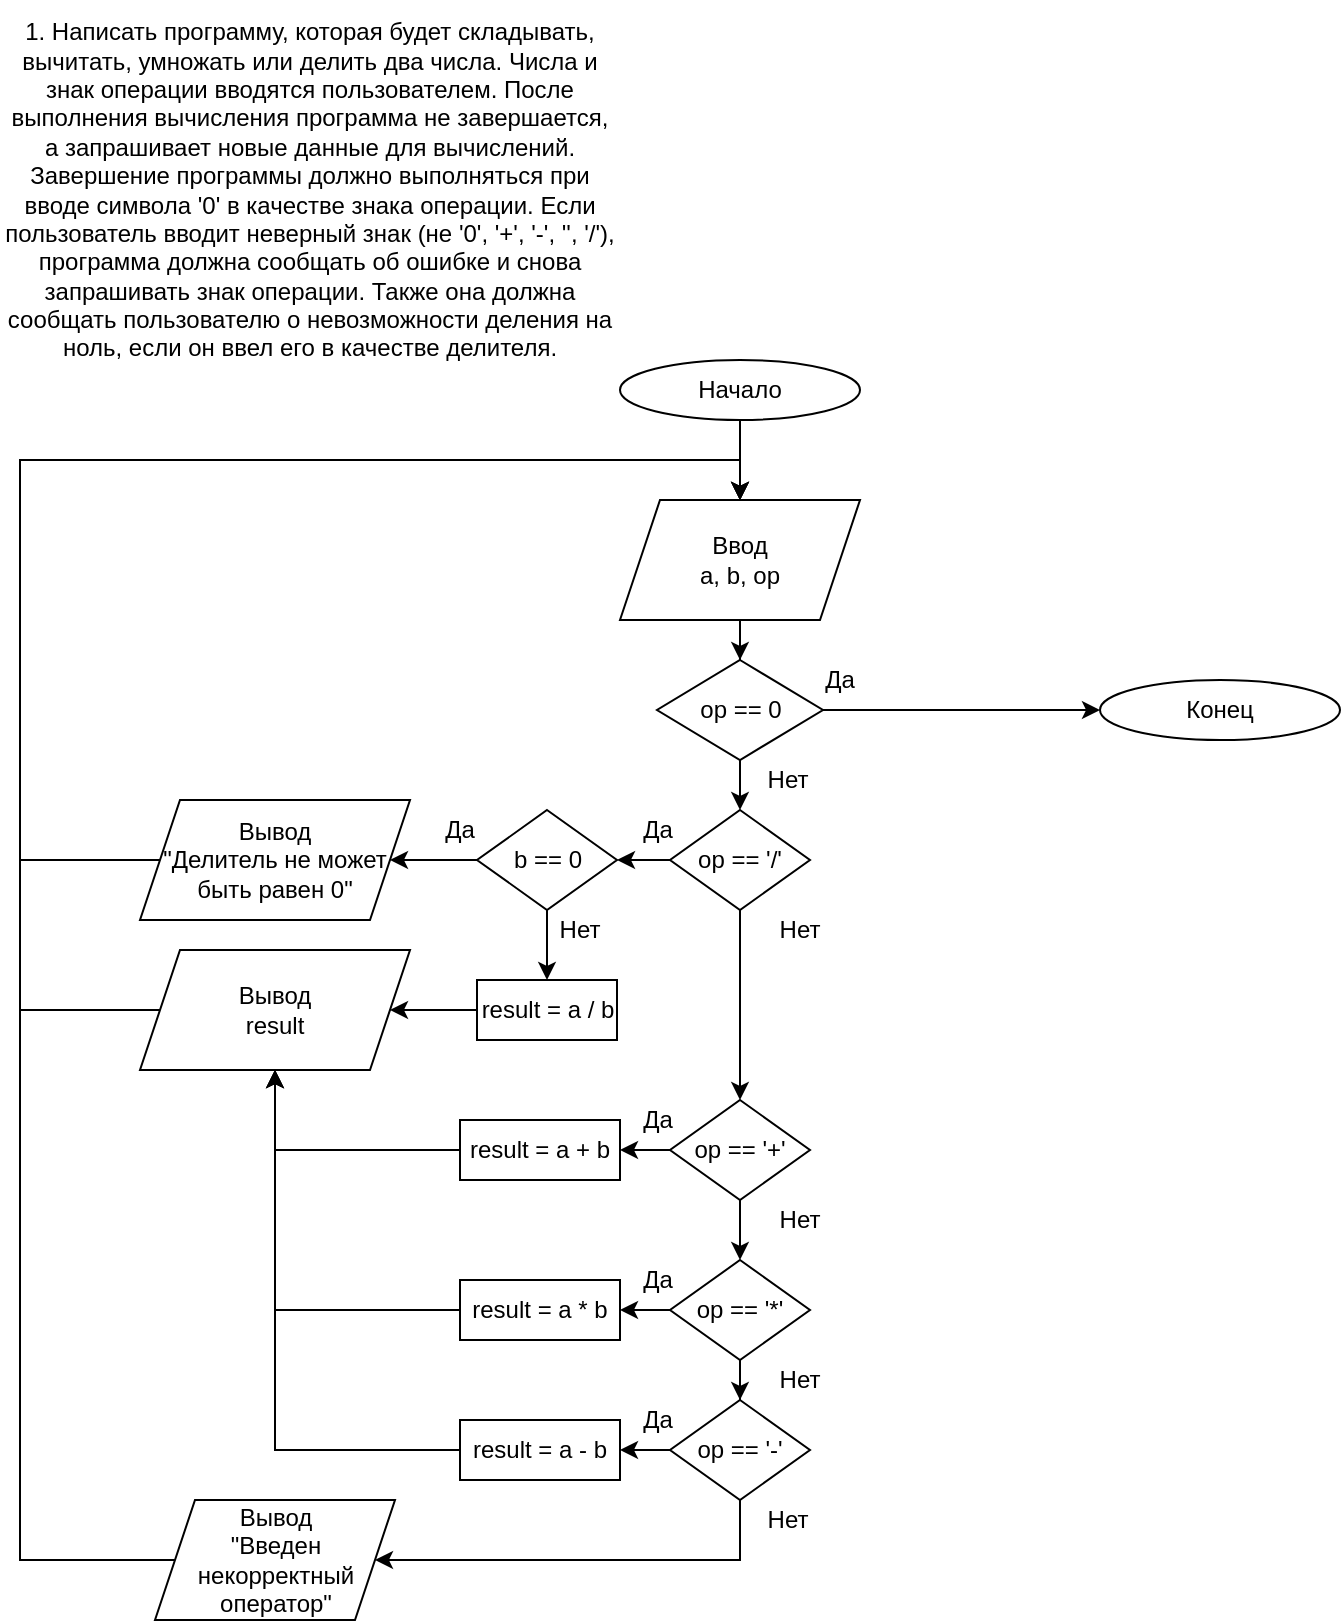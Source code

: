 <mxfile version="13.6.1" type="github">
  <diagram id="smsDoppsHjjnGYCxE9b8" name="Page-1">
    <mxGraphModel dx="1185" dy="667" grid="1" gridSize="10" guides="1" tooltips="1" connect="1" arrows="1" fold="1" page="1" pageScale="1" pageWidth="827" pageHeight="1169" math="0" shadow="0">
      <root>
        <mxCell id="0" />
        <mxCell id="1" parent="0" />
        <mxCell id="JoNnl95mUe2pMDBPttBC-1" value="1. Написать программу, которая будет складывать, вычитать, умножать или делить два числа. Числа и знак операции вводятся пользователем. После выполнения вычисления программа не завершается, а запрашивает новые данные для вычислений. Завершение программы должно выполняться при вводе символа &#39;0&#39; в качестве знака операции. Если пользователь вводит неверный знак (не &#39;0&#39;, &#39;+&#39;, &#39;-&#39;, &#39;&#39;, &#39;/&#39;), программа должна сообщать об ошибке и снова запрашивать знак операции. Также она должна сообщать пользователю о невозможности деления на ноль, если он ввел его в качестве делителя." style="text;strokeColor=none;fillColor=none;align=center;verticalAlign=middle;whiteSpace=wrap;rounded=0;" vertex="1" parent="1">
          <mxGeometry width="310" height="190" as="geometry" />
        </mxCell>
        <mxCell id="JoNnl95mUe2pMDBPttBC-7" value="" style="edgeStyle=orthogonalEdgeStyle;rounded=0;orthogonalLoop=1;jettySize=auto;html=1;" edge="1" parent="1" source="JoNnl95mUe2pMDBPttBC-2" target="JoNnl95mUe2pMDBPttBC-6">
          <mxGeometry relative="1" as="geometry" />
        </mxCell>
        <mxCell id="JoNnl95mUe2pMDBPttBC-2" value="Начало" style="ellipse;whiteSpace=wrap;html=1;" vertex="1" parent="1">
          <mxGeometry x="310" y="180" width="120" height="30" as="geometry" />
        </mxCell>
        <mxCell id="JoNnl95mUe2pMDBPttBC-11" value="" style="edgeStyle=orthogonalEdgeStyle;rounded=0;orthogonalLoop=1;jettySize=auto;html=1;" edge="1" parent="1" source="JoNnl95mUe2pMDBPttBC-6" target="JoNnl95mUe2pMDBPttBC-8">
          <mxGeometry relative="1" as="geometry" />
        </mxCell>
        <mxCell id="JoNnl95mUe2pMDBPttBC-6" value="Ввод&lt;br&gt;a, b, op" style="shape=parallelogram;perimeter=parallelogramPerimeter;whiteSpace=wrap;html=1;fixedSize=1;" vertex="1" parent="1">
          <mxGeometry x="310" y="250" width="120" height="60" as="geometry" />
        </mxCell>
        <mxCell id="JoNnl95mUe2pMDBPttBC-13" style="edgeStyle=orthogonalEdgeStyle;rounded=0;orthogonalLoop=1;jettySize=auto;html=1;entryX=0;entryY=0.5;entryDx=0;entryDy=0;" edge="1" parent="1" source="JoNnl95mUe2pMDBPttBC-8" target="JoNnl95mUe2pMDBPttBC-12">
          <mxGeometry relative="1" as="geometry" />
        </mxCell>
        <mxCell id="JoNnl95mUe2pMDBPttBC-17" style="edgeStyle=orthogonalEdgeStyle;rounded=0;orthogonalLoop=1;jettySize=auto;html=1;entryX=0.5;entryY=0;entryDx=0;entryDy=0;" edge="1" parent="1" source="JoNnl95mUe2pMDBPttBC-8" target="JoNnl95mUe2pMDBPttBC-21">
          <mxGeometry relative="1" as="geometry">
            <mxPoint x="370" y="400" as="targetPoint" />
          </mxGeometry>
        </mxCell>
        <mxCell id="JoNnl95mUe2pMDBPttBC-8" value="op == 0" style="rhombus;whiteSpace=wrap;html=1;" vertex="1" parent="1">
          <mxGeometry x="328.5" y="330" width="83" height="50" as="geometry" />
        </mxCell>
        <mxCell id="JoNnl95mUe2pMDBPttBC-9" value="Да" style="text;html=1;strokeColor=none;fillColor=none;align=center;verticalAlign=middle;whiteSpace=wrap;rounded=0;" vertex="1" parent="1">
          <mxGeometry x="400" y="330" width="40" height="20" as="geometry" />
        </mxCell>
        <mxCell id="JoNnl95mUe2pMDBPttBC-10" value="Нет" style="text;html=1;strokeColor=none;fillColor=none;align=center;verticalAlign=middle;whiteSpace=wrap;rounded=0;" vertex="1" parent="1">
          <mxGeometry x="374" y="380" width="40" height="20" as="geometry" />
        </mxCell>
        <mxCell id="JoNnl95mUe2pMDBPttBC-12" value="Конец" style="ellipse;whiteSpace=wrap;html=1;" vertex="1" parent="1">
          <mxGeometry x="550" y="340" width="120" height="30" as="geometry" />
        </mxCell>
        <mxCell id="JoNnl95mUe2pMDBPttBC-31" value="" style="edgeStyle=orthogonalEdgeStyle;rounded=0;orthogonalLoop=1;jettySize=auto;html=1;" edge="1" parent="1" source="JoNnl95mUe2pMDBPttBC-21" target="JoNnl95mUe2pMDBPttBC-28">
          <mxGeometry relative="1" as="geometry" />
        </mxCell>
        <mxCell id="JoNnl95mUe2pMDBPttBC-44" style="edgeStyle=orthogonalEdgeStyle;rounded=0;orthogonalLoop=1;jettySize=auto;html=1;exitX=0.5;exitY=1;exitDx=0;exitDy=0;entryX=0.5;entryY=0;entryDx=0;entryDy=0;" edge="1" parent="1" source="JoNnl95mUe2pMDBPttBC-21" target="JoNnl95mUe2pMDBPttBC-41">
          <mxGeometry relative="1" as="geometry" />
        </mxCell>
        <mxCell id="JoNnl95mUe2pMDBPttBC-21" value="op == &#39;/&#39;" style="rhombus;whiteSpace=wrap;html=1;" vertex="1" parent="1">
          <mxGeometry x="335" y="405" width="70" height="50" as="geometry" />
        </mxCell>
        <mxCell id="JoNnl95mUe2pMDBPttBC-22" value="Да" style="text;html=1;strokeColor=none;fillColor=none;align=center;verticalAlign=middle;whiteSpace=wrap;rounded=0;" vertex="1" parent="1">
          <mxGeometry x="308.5" y="405" width="40" height="20" as="geometry" />
        </mxCell>
        <mxCell id="JoNnl95mUe2pMDBPttBC-23" value="Нет" style="text;html=1;strokeColor=none;fillColor=none;align=center;verticalAlign=middle;whiteSpace=wrap;rounded=0;" vertex="1" parent="1">
          <mxGeometry x="380" y="455" width="40" height="20" as="geometry" />
        </mxCell>
        <mxCell id="JoNnl95mUe2pMDBPttBC-33" value="" style="edgeStyle=orthogonalEdgeStyle;rounded=0;orthogonalLoop=1;jettySize=auto;html=1;" edge="1" parent="1" source="JoNnl95mUe2pMDBPttBC-28" target="JoNnl95mUe2pMDBPttBC-32">
          <mxGeometry relative="1" as="geometry" />
        </mxCell>
        <mxCell id="JoNnl95mUe2pMDBPttBC-37" style="edgeStyle=orthogonalEdgeStyle;rounded=0;orthogonalLoop=1;jettySize=auto;html=1;entryX=0.5;entryY=0;entryDx=0;entryDy=0;" edge="1" parent="1" source="JoNnl95mUe2pMDBPttBC-28" target="JoNnl95mUe2pMDBPttBC-36">
          <mxGeometry relative="1" as="geometry" />
        </mxCell>
        <mxCell id="JoNnl95mUe2pMDBPttBC-28" value="b == 0" style="rhombus;whiteSpace=wrap;html=1;" vertex="1" parent="1">
          <mxGeometry x="238.5" y="405" width="70" height="50" as="geometry" />
        </mxCell>
        <mxCell id="JoNnl95mUe2pMDBPttBC-29" value="Да" style="text;html=1;strokeColor=none;fillColor=none;align=center;verticalAlign=middle;whiteSpace=wrap;rounded=0;" vertex="1" parent="1">
          <mxGeometry x="210" y="405" width="40" height="20" as="geometry" />
        </mxCell>
        <mxCell id="JoNnl95mUe2pMDBPttBC-30" value="Нет" style="text;html=1;strokeColor=none;fillColor=none;align=center;verticalAlign=middle;whiteSpace=wrap;rounded=0;" vertex="1" parent="1">
          <mxGeometry x="270" y="455" width="40" height="20" as="geometry" />
        </mxCell>
        <mxCell id="JoNnl95mUe2pMDBPttBC-34" style="edgeStyle=orthogonalEdgeStyle;rounded=0;orthogonalLoop=1;jettySize=auto;html=1;exitX=0;exitY=0.5;exitDx=0;exitDy=0;entryX=0.5;entryY=0;entryDx=0;entryDy=0;" edge="1" parent="1" source="JoNnl95mUe2pMDBPttBC-32" target="JoNnl95mUe2pMDBPttBC-6">
          <mxGeometry relative="1" as="geometry">
            <Array as="points">
              <mxPoint x="10" y="430" />
              <mxPoint x="10" y="230" />
              <mxPoint x="370" y="230" />
            </Array>
          </mxGeometry>
        </mxCell>
        <mxCell id="JoNnl95mUe2pMDBPttBC-32" value="Вывод&lt;br&gt;&quot;Делитель не может быть равен 0&quot;" style="shape=parallelogram;perimeter=parallelogramPerimeter;whiteSpace=wrap;html=1;fixedSize=1;" vertex="1" parent="1">
          <mxGeometry x="70" y="400" width="135" height="60" as="geometry" />
        </mxCell>
        <mxCell id="JoNnl95mUe2pMDBPttBC-39" value="" style="edgeStyle=orthogonalEdgeStyle;rounded=0;orthogonalLoop=1;jettySize=auto;html=1;" edge="1" parent="1" source="JoNnl95mUe2pMDBPttBC-36" target="JoNnl95mUe2pMDBPttBC-38">
          <mxGeometry relative="1" as="geometry" />
        </mxCell>
        <mxCell id="JoNnl95mUe2pMDBPttBC-36" value="result = a / b" style="rounded=0;whiteSpace=wrap;html=1;" vertex="1" parent="1">
          <mxGeometry x="238.5" y="490" width="70" height="30" as="geometry" />
        </mxCell>
        <mxCell id="JoNnl95mUe2pMDBPttBC-40" style="edgeStyle=orthogonalEdgeStyle;rounded=0;orthogonalLoop=1;jettySize=auto;html=1;exitX=0;exitY=0.5;exitDx=0;exitDy=0;entryX=0.5;entryY=0;entryDx=0;entryDy=0;" edge="1" parent="1" source="JoNnl95mUe2pMDBPttBC-38" target="JoNnl95mUe2pMDBPttBC-6">
          <mxGeometry relative="1" as="geometry">
            <Array as="points">
              <mxPoint x="10" y="505" />
              <mxPoint x="10" y="230" />
              <mxPoint x="370" y="230" />
            </Array>
          </mxGeometry>
        </mxCell>
        <mxCell id="JoNnl95mUe2pMDBPttBC-38" value="Вывод&lt;br&gt;result" style="shape=parallelogram;perimeter=parallelogramPerimeter;whiteSpace=wrap;html=1;fixedSize=1;" vertex="1" parent="1">
          <mxGeometry x="70" y="475" width="135" height="60" as="geometry" />
        </mxCell>
        <mxCell id="JoNnl95mUe2pMDBPttBC-46" value="" style="edgeStyle=orthogonalEdgeStyle;rounded=0;orthogonalLoop=1;jettySize=auto;html=1;" edge="1" parent="1" source="JoNnl95mUe2pMDBPttBC-41" target="JoNnl95mUe2pMDBPttBC-45">
          <mxGeometry relative="1" as="geometry" />
        </mxCell>
        <mxCell id="JoNnl95mUe2pMDBPttBC-54" style="edgeStyle=orthogonalEdgeStyle;rounded=0;orthogonalLoop=1;jettySize=auto;html=1;entryX=0.5;entryY=0;entryDx=0;entryDy=0;" edge="1" parent="1" source="JoNnl95mUe2pMDBPttBC-41" target="JoNnl95mUe2pMDBPttBC-48">
          <mxGeometry relative="1" as="geometry" />
        </mxCell>
        <mxCell id="JoNnl95mUe2pMDBPttBC-41" value="op == &#39;+&#39;" style="rhombus;whiteSpace=wrap;html=1;" vertex="1" parent="1">
          <mxGeometry x="335" y="550" width="70" height="50" as="geometry" />
        </mxCell>
        <mxCell id="JoNnl95mUe2pMDBPttBC-42" value="Да" style="text;html=1;strokeColor=none;fillColor=none;align=center;verticalAlign=middle;whiteSpace=wrap;rounded=0;" vertex="1" parent="1">
          <mxGeometry x="308.5" y="550" width="40" height="20" as="geometry" />
        </mxCell>
        <mxCell id="JoNnl95mUe2pMDBPttBC-43" value="Нет" style="text;html=1;strokeColor=none;fillColor=none;align=center;verticalAlign=middle;whiteSpace=wrap;rounded=0;" vertex="1" parent="1">
          <mxGeometry x="380" y="600" width="40" height="20" as="geometry" />
        </mxCell>
        <mxCell id="JoNnl95mUe2pMDBPttBC-56" style="edgeStyle=orthogonalEdgeStyle;rounded=0;orthogonalLoop=1;jettySize=auto;html=1;entryX=0.5;entryY=1;entryDx=0;entryDy=0;" edge="1" parent="1" source="JoNnl95mUe2pMDBPttBC-45" target="JoNnl95mUe2pMDBPttBC-38">
          <mxGeometry relative="1" as="geometry" />
        </mxCell>
        <mxCell id="JoNnl95mUe2pMDBPttBC-45" value="result = a + b" style="rounded=0;whiteSpace=wrap;html=1;" vertex="1" parent="1">
          <mxGeometry x="230" y="560" width="80" height="30" as="geometry" />
        </mxCell>
        <mxCell id="JoNnl95mUe2pMDBPttBC-52" value="" style="edgeStyle=orthogonalEdgeStyle;rounded=0;orthogonalLoop=1;jettySize=auto;html=1;" edge="1" parent="1" source="JoNnl95mUe2pMDBPttBC-48" target="JoNnl95mUe2pMDBPttBC-51">
          <mxGeometry relative="1" as="geometry" />
        </mxCell>
        <mxCell id="JoNnl95mUe2pMDBPttBC-60" value="" style="edgeStyle=orthogonalEdgeStyle;rounded=0;orthogonalLoop=1;jettySize=auto;html=1;" edge="1" parent="1" source="JoNnl95mUe2pMDBPttBC-48" target="JoNnl95mUe2pMDBPttBC-57">
          <mxGeometry relative="1" as="geometry" />
        </mxCell>
        <mxCell id="JoNnl95mUe2pMDBPttBC-48" value="op == &#39;*&#39;" style="rhombus;whiteSpace=wrap;html=1;" vertex="1" parent="1">
          <mxGeometry x="335" y="630" width="70" height="50" as="geometry" />
        </mxCell>
        <mxCell id="JoNnl95mUe2pMDBPttBC-49" value="Да" style="text;html=1;strokeColor=none;fillColor=none;align=center;verticalAlign=middle;whiteSpace=wrap;rounded=0;" vertex="1" parent="1">
          <mxGeometry x="308.5" y="630" width="40" height="20" as="geometry" />
        </mxCell>
        <mxCell id="JoNnl95mUe2pMDBPttBC-50" value="Нет" style="text;html=1;strokeColor=none;fillColor=none;align=center;verticalAlign=middle;whiteSpace=wrap;rounded=0;" vertex="1" parent="1">
          <mxGeometry x="380" y="680" width="40" height="20" as="geometry" />
        </mxCell>
        <mxCell id="JoNnl95mUe2pMDBPttBC-55" style="edgeStyle=orthogonalEdgeStyle;rounded=0;orthogonalLoop=1;jettySize=auto;html=1;exitX=0;exitY=0.5;exitDx=0;exitDy=0;" edge="1" parent="1" source="JoNnl95mUe2pMDBPttBC-51" target="JoNnl95mUe2pMDBPttBC-38">
          <mxGeometry relative="1" as="geometry" />
        </mxCell>
        <mxCell id="JoNnl95mUe2pMDBPttBC-51" value="result = a * b" style="rounded=0;whiteSpace=wrap;html=1;" vertex="1" parent="1">
          <mxGeometry x="230" y="640" width="80" height="30" as="geometry" />
        </mxCell>
        <mxCell id="JoNnl95mUe2pMDBPttBC-61" value="" style="edgeStyle=orthogonalEdgeStyle;rounded=0;orthogonalLoop=1;jettySize=auto;html=1;" edge="1" parent="1" source="JoNnl95mUe2pMDBPttBC-57" target="JoNnl95mUe2pMDBPttBC-59">
          <mxGeometry relative="1" as="geometry" />
        </mxCell>
        <mxCell id="JoNnl95mUe2pMDBPttBC-65" style="edgeStyle=orthogonalEdgeStyle;rounded=0;orthogonalLoop=1;jettySize=auto;html=1;exitX=0.5;exitY=1;exitDx=0;exitDy=0;entryX=1;entryY=0.5;entryDx=0;entryDy=0;" edge="1" parent="1" source="JoNnl95mUe2pMDBPttBC-57" target="JoNnl95mUe2pMDBPttBC-64">
          <mxGeometry relative="1" as="geometry" />
        </mxCell>
        <mxCell id="JoNnl95mUe2pMDBPttBC-57" value="op == &#39;-&#39;" style="rhombus;whiteSpace=wrap;html=1;" vertex="1" parent="1">
          <mxGeometry x="335" y="700" width="70" height="50" as="geometry" />
        </mxCell>
        <mxCell id="JoNnl95mUe2pMDBPttBC-58" value="Да" style="text;html=1;strokeColor=none;fillColor=none;align=center;verticalAlign=middle;whiteSpace=wrap;rounded=0;" vertex="1" parent="1">
          <mxGeometry x="308.5" y="700" width="40" height="20" as="geometry" />
        </mxCell>
        <mxCell id="JoNnl95mUe2pMDBPttBC-62" style="edgeStyle=orthogonalEdgeStyle;rounded=0;orthogonalLoop=1;jettySize=auto;html=1;exitX=0;exitY=0.5;exitDx=0;exitDy=0;" edge="1" parent="1" source="JoNnl95mUe2pMDBPttBC-59" target="JoNnl95mUe2pMDBPttBC-38">
          <mxGeometry relative="1" as="geometry" />
        </mxCell>
        <mxCell id="JoNnl95mUe2pMDBPttBC-59" value="result = a - b" style="rounded=0;whiteSpace=wrap;html=1;" vertex="1" parent="1">
          <mxGeometry x="230" y="710" width="80" height="30" as="geometry" />
        </mxCell>
        <mxCell id="JoNnl95mUe2pMDBPttBC-63" value="Нет" style="text;html=1;strokeColor=none;fillColor=none;align=center;verticalAlign=middle;whiteSpace=wrap;rounded=0;" vertex="1" parent="1">
          <mxGeometry x="374" y="750" width="40" height="20" as="geometry" />
        </mxCell>
        <mxCell id="JoNnl95mUe2pMDBPttBC-66" style="edgeStyle=orthogonalEdgeStyle;rounded=0;orthogonalLoop=1;jettySize=auto;html=1;entryX=0.5;entryY=0;entryDx=0;entryDy=0;" edge="1" parent="1" source="JoNnl95mUe2pMDBPttBC-64" target="JoNnl95mUe2pMDBPttBC-6">
          <mxGeometry relative="1" as="geometry">
            <Array as="points">
              <mxPoint x="10" y="780" />
              <mxPoint x="10" y="230" />
              <mxPoint x="370" y="230" />
            </Array>
          </mxGeometry>
        </mxCell>
        <mxCell id="JoNnl95mUe2pMDBPttBC-64" value="Вывод&lt;br&gt;&quot;Введен некорректный&lt;br&gt;оператор&quot;" style="shape=parallelogram;perimeter=parallelogramPerimeter;whiteSpace=wrap;html=1;fixedSize=1;" vertex="1" parent="1">
          <mxGeometry x="77.5" y="750" width="120" height="60" as="geometry" />
        </mxCell>
      </root>
    </mxGraphModel>
  </diagram>
</mxfile>
